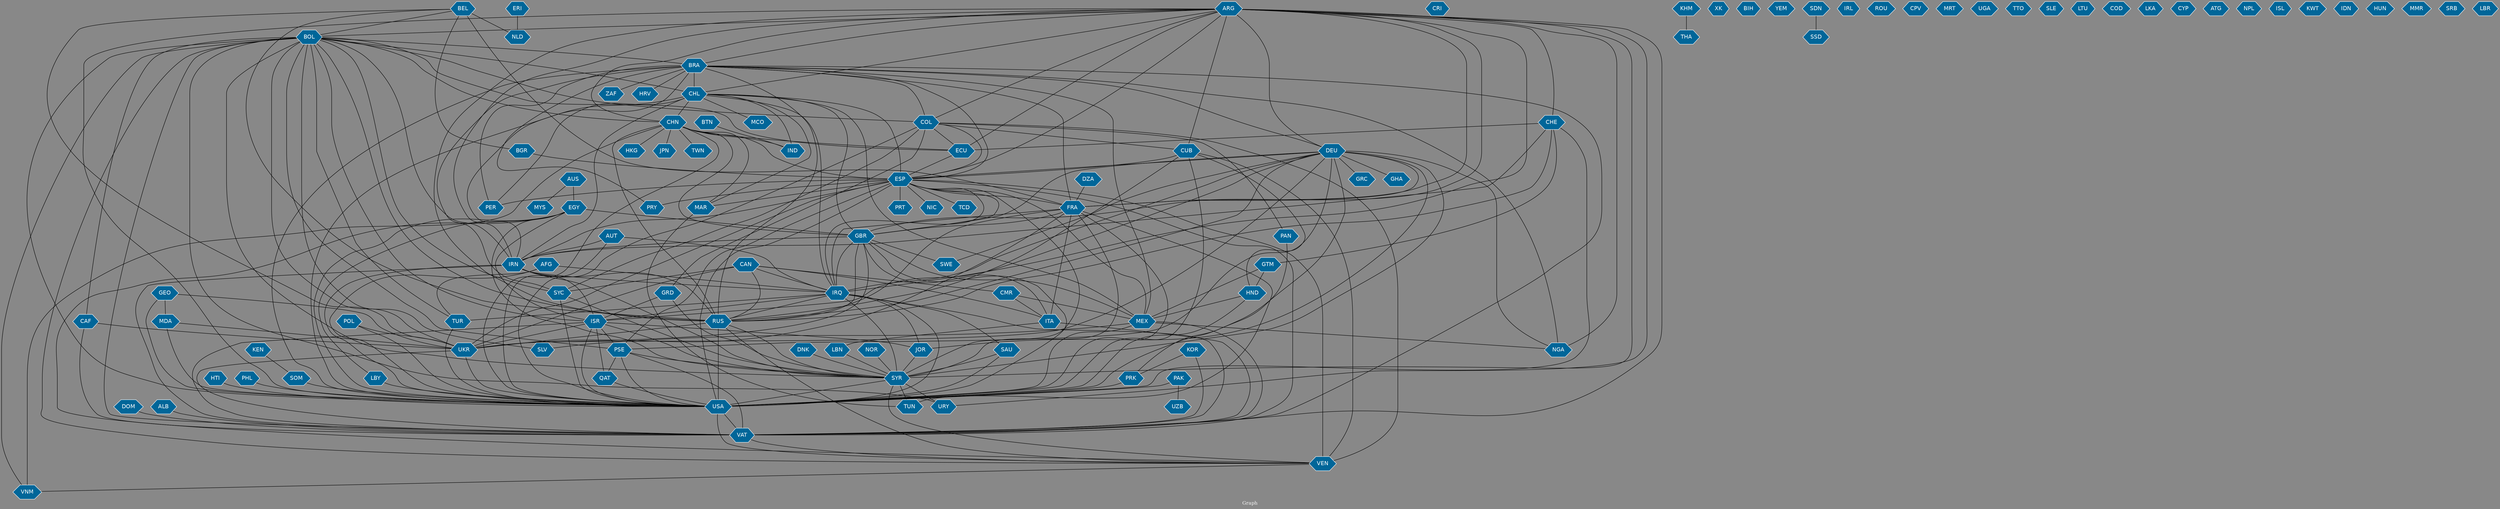 // Countries together in item graph
graph {
	graph [bgcolor="#888888" fontcolor=white fontsize=12 label="Graph" outputorder=edgesfirst overlap=prism]
	node [color=white fillcolor="#006699" fontcolor=white fontname=Helvetica shape=hexagon style=filled]
	edge [arrowhead=open color=black fontcolor=white fontname=Courier fontsize=12]
		ISR [label=ISR]
		EGY [label=EGY]
		SLV [label=SLV]
		USA [label=USA]
		PRK [label=PRK]
		CHN [label=CHN]
		DEU [label=DEU]
		KEN [label=KEN]
		GTM [label=GTM]
		TUR [label=TUR]
		ARG [label=ARG]
		ESP [label=ESP]
		IRQ [label=IRQ]
		AFG [label=AFG]
		LBY [label=LBY]
		MEX [label=MEX]
		RUS [label=RUS]
		CUB [label=CUB]
		CAN [label=CAN]
		ITA [label=ITA]
		UKR [label=UKR]
		BEL [label=BEL]
		BRA [label=BRA]
		COL [label=COL]
		DZA [label=DZA]
		CHL [label=CHL]
		SYR [label=SYR]
		ECU [label=ECU]
		CHE [label=CHE]
		PSE [label=PSE]
		VEN [label=VEN]
		PAK [label=PAK]
		PER [label=PER]
		GBR [label=GBR]
		HKG [label=HKG]
		KOR [label=KOR]
		BOL [label=BOL]
		CRI [label=CRI]
		POL [label=POL]
		FRA [label=FRA]
		VAT [label=VAT]
		AUS [label=AUS]
		MYS [label=MYS]
		PRT [label=PRT]
		IRN [label=IRN]
		URY [label=URY]
		NGA [label=NGA]
		SYC [label=SYC]
		MAR [label=MAR]
		BGR [label=BGR]
		THA [label=THA]
		NIC [label=NIC]
		XK [label=XK]
		VNM [label=VNM]
		SOM [label=SOM]
		PAN [label=PAN]
		AUT [label=AUT]
		HND [label=HND]
		PRY [label=PRY]
		JOR [label=JOR]
		MDA [label=MDA]
		GEO [label=GEO]
		BIH [label=BIH]
		YEM [label=YEM]
		CAF [label=CAF]
		SWE [label=SWE]
		IND [label=IND]
		CMR [label=CMR]
		QAT [label=QAT]
		HTI [label=HTI]
		LBN [label=LBN]
		GRC [label=GRC]
		DNK [label=DNK]
		SDN [label=SDN]
		SSD [label=SSD]
		TUN [label=TUN]
		JPN [label=JPN]
		ZAF [label=ZAF]
		IRL [label=IRL]
		ROU [label=ROU]
		CPV [label=CPV]
		NLD [label=NLD]
		ERI [label=ERI]
		PHL [label=PHL]
		MRT [label=MRT]
		GHA [label=GHA]
		UGA [label=UGA]
		TTO [label=TTO]
		SLE [label=SLE]
		SAU [label=SAU]
		NOR [label=NOR]
		LTU [label=LTU]
		HRV [label=HRV]
		DOM [label=DOM]
		COD [label=COD]
		BTN [label=BTN]
		LKA [label=LKA]
		CYP [label=CYP]
		TWN [label=TWN]
		MCO [label=MCO]
		KHM [label=KHM]
		ALB [label=ALB]
		ATG [label=ATG]
		TCD [label=TCD]
		GRD [label=GRD]
		NPL [label=NPL]
		ISL [label=ISL]
		KWT [label=KWT]
		IDN [label=IDN]
		HUN [label=HUN]
		UZB [label=UZB]
		MMR [label=MMR]
		SRB [label=SRB]
		LBR [label=LBR]
			ARG -- COL [weight=1]
			COL -- ECU [weight=6]
			GBR -- IRN [weight=5]
			ESP -- PER [weight=1]
			CHN -- IND [weight=1]
			BRA -- HRV [weight=1]
			CHE -- RUS [weight=1]
			COL -- ESP [weight=1]
			CAF -- UKR [weight=2]
			ESP -- PRT [weight=2]
			ARG -- USA [weight=7]
			CHL -- MAR [weight=1]
			ESP -- PSE [weight=1]
			ISR -- QAT [weight=1]
			DEU -- SWE [weight=1]
			GEO -- MDA [weight=2]
			ARG -- SYR [weight=1]
			DEU -- PSE [weight=1]
			ERI -- NLD [weight=1]
			GRD -- SYR [weight=1]
			SYR -- VEN [weight=1]
			BOL -- TUR [weight=2]
			ARG -- CUB [weight=1]
			JOR -- SYR [weight=1]
			DEU -- GBR [weight=8]
			IRQ -- ISR [weight=2]
			ARG -- ECU [weight=2]
			BRA -- USA [weight=2]
			CAN -- RUS [weight=1]
			ARG -- VAT [weight=1]
			KOR -- VAT [weight=1]
			BRA -- VAT [weight=1]
			PSE -- VAT [weight=16]
			BRA -- ZAF [weight=1]
			CHE -- GTM [weight=1]
			BOL -- URY [weight=2]
			SYC -- USA [weight=2]
			IRN -- ISR [weight=2]
			BEL -- FRA [weight=10]
			LBY -- USA [weight=8]
			ESP -- IRN [weight=2]
			ARG -- DEU [weight=2]
			CHL -- IRN [weight=2]
			SDN -- SSD [weight=4]
			ISR -- UKR [weight=1]
			DEU -- GRC [weight=1]
			DEU -- JOR [weight=1]
			SAU -- USA [weight=2]
			AUT -- IRN [weight=1]
			ARG -- URY [weight=5]
			CHN -- ESP [weight=3]
			CAN -- CMR [weight=1]
			PRK -- USA [weight=3]
			GBR -- MEX [weight=1]
			BOL -- VNM [weight=1]
			ARG -- CHN [weight=2]
			DEU -- ESP [weight=2]
			BOL -- ECU [weight=2]
			DEU -- SYR [weight=1]
			ESP -- MEX [weight=3]
			CUB -- RUS [weight=1]
			TUR -- USA [weight=1]
			CHL -- PER [weight=6]
			KOR -- PRK [weight=6]
			AUS -- EGY [weight=1]
			DEU -- RUS [weight=11]
			KHM -- THA [weight=3]
			COL -- CUB [weight=1]
			BRA -- MEX [weight=4]
			CHN -- USA [weight=6]
			BOL -- COL [weight=15]
			AUT -- IRQ [weight=1]
			BEL -- BGR [weight=2]
			QAT -- USA [weight=3]
			EGY -- VEN [weight=1]
			BRA -- RUS [weight=1]
			MDA -- USA [weight=1]
			RUS -- SYR [weight=2]
			EGY -- ISR [weight=1]
			PAN -- PRK [weight=1]
			SYR -- URY [weight=4]
			ARG -- IRN [weight=1]
			ESP -- UKR [weight=2]
			SAU -- SYR [weight=1]
			BOL -- CHN [weight=4]
			CHN -- TWN [weight=3]
			NOR -- SYR [weight=1]
			ISR -- VAT [weight=10]
			COL -- VEN [weight=10]
			CHE -- USA [weight=1]
			IRQ -- RUS [weight=6]
			GBR -- USA [weight=1]
			EGY -- USA [weight=4]
			CHL -- CHN [weight=1]
			CHE -- ECU [weight=1]
			CHL -- ESP [weight=1]
			CHN -- JPN [weight=1]
			EGY -- GBR [weight=1]
			ARG -- FRA [weight=4]
			LBN -- SYR [weight=6]
			UKR -- USA [weight=35]
			PSE -- USA [weight=1]
			GBR -- SWE [weight=1]
			IRQ -- SAU [weight=2]
			IRQ -- SYR [weight=36]
			ESP -- SYR [weight=2]
			CHN -- MAR [weight=1]
			ISR -- USA [weight=1]
			GEO -- USA [weight=1]
			BOL -- CAF [weight=1]
			ECU -- ESP [weight=1]
			DNK -- SYR [weight=1]
			CHL -- GBR [weight=1]
			GBR -- RUS [weight=5]
			MAR -- TUN [weight=1]
			KEN -- SOM [weight=3]
			IRN -- SYR [weight=1]
			CHL -- USA [weight=9]
			PAK -- UZB [weight=1]
			PSE -- QAT [weight=1]
			ESP -- VAT [weight=16]
			POL -- USA [weight=3]
			UKR -- VAT [weight=4]
			EGY -- SYR [weight=1]
			GRD -- ISR [weight=1]
			CHL -- MEX [weight=1]
			IRN -- VAT [weight=1]
			IRN -- RUS [weight=1]
			FRA -- USA [weight=7]
			DEU -- FRA [weight=6]
			ISR -- PSE [weight=62]
			HND -- USA [weight=4]
			PHL -- USA [weight=1]
			FRA -- GBR [weight=1]
			PAK -- USA [weight=2]
			BOL -- SYC [weight=1]
			GEO -- UKR [weight=1]
			BOL -- SLV [weight=1]
			IRN -- IRQ [weight=32]
			BOL -- IRN [weight=2]
			MEX -- NGA [weight=1]
			ALB -- VAT [weight=3]
			BRA -- NGA [weight=1]
			AUT -- USA [weight=1]
			HTI -- USA [weight=1]
			CHL -- IRQ [weight=1]
			DEU -- GHA [weight=1]
			ESP -- FRA [weight=5]
			CMR -- MEX [weight=3]
			BRA -- CHL [weight=10]
			CUB -- HND [weight=2]
			ESP -- TCD [weight=1]
			CAN -- SYC [weight=1]
			BOL -- VEN [weight=1]
			ARG -- BOL [weight=3]
			ESP -- VEN [weight=7]
			COL -- SYC [weight=3]
			HND -- MEX [weight=1]
			BGR -- ESP [weight=7]
			BTN -- IND [weight=1]
			BOL -- ISR [weight=7]
			ARG -- CHL [weight=1]
			DEU -- IRQ [weight=2]
			MDA -- UKR [weight=2]
			VAT -- VEN [weight=1]
			FRA -- SYR [weight=3]
			BOL -- UKR [weight=10]
			ITA -- VAT [weight=3]
			ARG -- NGA [weight=3]
			COL -- PAN [weight=1]
			IRQ -- JOR [weight=2]
			SOM -- USA [weight=1]
			AFG -- IRQ [weight=2]
			CHL -- IND [weight=1]
			BOL -- USA [weight=1]
			CAN -- IRQ [weight=2]
			CHN -- VNM [weight=1]
			GTM -- MEX [weight=1]
			FRA -- RUS [weight=14]
			IRN -- USA [weight=22]
			ESP -- PRY [weight=1]
			ARG -- IRQ [weight=1]
			VEN -- VNM [weight=1]
			DZA -- FRA [weight=1]
			ESP -- GBR [weight=2]
			BOL -- RUS [weight=8]
			BRA -- SYC [weight=1]
			CHL -- MCO [weight=1]
			MEX -- VAT [weight=6]
			EGY -- LBY [weight=1]
			ESP -- USA [weight=3]
			ITA -- LBN [weight=1]
			DEU -- NGA [weight=1]
			ARG -- ESP [weight=2]
			AFG -- USA [weight=10]
			BEL -- UKR [weight=3]
			DEU -- ISR [weight=1]
			CMR -- ITA [weight=1]
			BOL -- SYR [weight=1]
			CUB -- VEN [weight=2]
			CHE -- IRN [weight=3]
			MEX -- USA [weight=4]
			ISR -- JOR [weight=1]
			ARG -- CHE [weight=1]
			SYR -- USA [weight=13]
			DEU -- UKR [weight=15]
			CAF -- VAT [weight=2]
			RUS -- VEN [weight=1]
			BRA -- FRA [weight=1]
			MEX -- SLV [weight=1]
			BOL -- BRA [weight=1]
			BOL -- VAT [weight=26]
			SYR -- TUN [weight=1]
			ISR -- SYR [weight=7]
			CHN -- GBR [weight=2]
			IRQ -- USA [weight=80]
			CAN -- UKR [weight=1]
			PSE -- SYR [weight=1]
			GBR -- ITA [weight=1]
			SYC -- SYR [weight=3]
			ARG -- BRA [weight=2]
			FRA -- IRQ [weight=2]
			BRA -- PER [weight=2]
			GTM -- HND [weight=1]
			BRA -- COL [weight=2]
			BRA -- IRN [weight=1]
			ARG -- GBR [weight=5]
			BRA -- PRY [weight=1]
			DOM -- VAT [weight=2]
			CAN -- ITA [weight=1]
			BEL -- BOL [weight=1]
			GBR -- IRQ [weight=3]
			ESP -- NIC [weight=1]
			GBR -- UKR [weight=5]
			AFG -- TUR [weight=1]
			USA -- VAT [weight=1]
			CHN -- RUS [weight=2]
			CHN -- ECU [weight=1]
			RUS -- USA [weight=45]
			BRA -- ESP [weight=1]
			DEU -- USA [weight=12]
			BEL -- RUS [weight=8]
			FRA -- ITA [weight=1]
			USA -- VEN [weight=6]
			CUB -- USA [weight=13]
			BOL -- PSE [weight=13]
			ESP -- IRQ [weight=2]
			COL -- USA [weight=2]
			ESP -- MAR [weight=2]
			POL -- UKR [weight=2]
			BOL -- CHL [weight=11]
			COL -- GRD [weight=1]
			RUS -- UKR [weight=248]
			ARG -- RUS [weight=1]
			BEL -- NLD [weight=1]
			IRQ -- TUR [weight=11]
			FRA -- UKR [weight=10]
			FRA -- TUN [weight=1]
			IRQ -- VAT [weight=5]
			BRA -- DEU [weight=3]
			CUB -- ESP [weight=2]
			CHN -- HKG [weight=2]
			AUS -- MYS [weight=1]
}